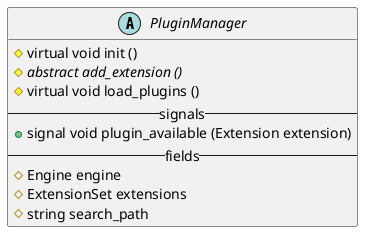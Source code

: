 /'
 '  UML include file for PluginManager
 '/

@startuml
abstract class PluginManager {
    #virtual void init ()
    #{abstract}abstract add_extension ()
    #virtual void load_plugins ()
    --signals--
    +signal void plugin_available (Extension extension)
    --fields--
    #Engine engine
    #ExtensionSet extensions
    #string search_path
}
@enduml
